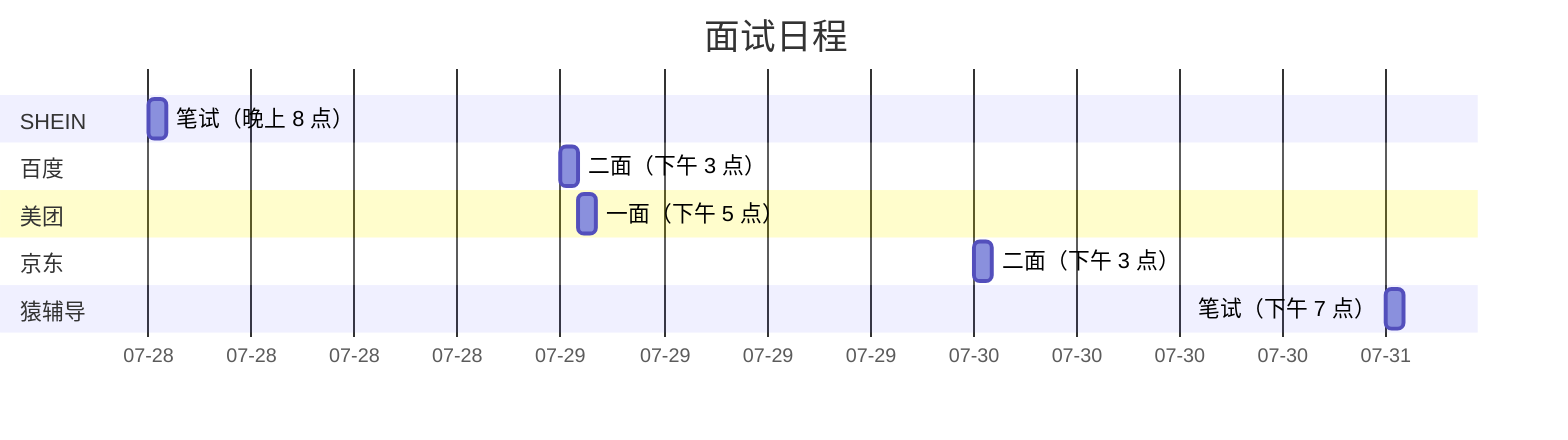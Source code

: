 gantt
    axisFormat  %m-%d
    title 面试日程
    dateFormat  YYYY-MM-DD
    section SHEIN
    笔试（晚上 8 点）:2021-07-28,1h
    section 百度
    二面（下午 3 点）:baidu, 2021-07-29, 1h
    section 美团
    一面（下午 5 点）:after baidu, 1h
    section 京东
    二面（下午 3 点）: 2021-07-30, 1h
    section 猿辅导
    笔试（下午 7 点）: 2021-07-31, 1h